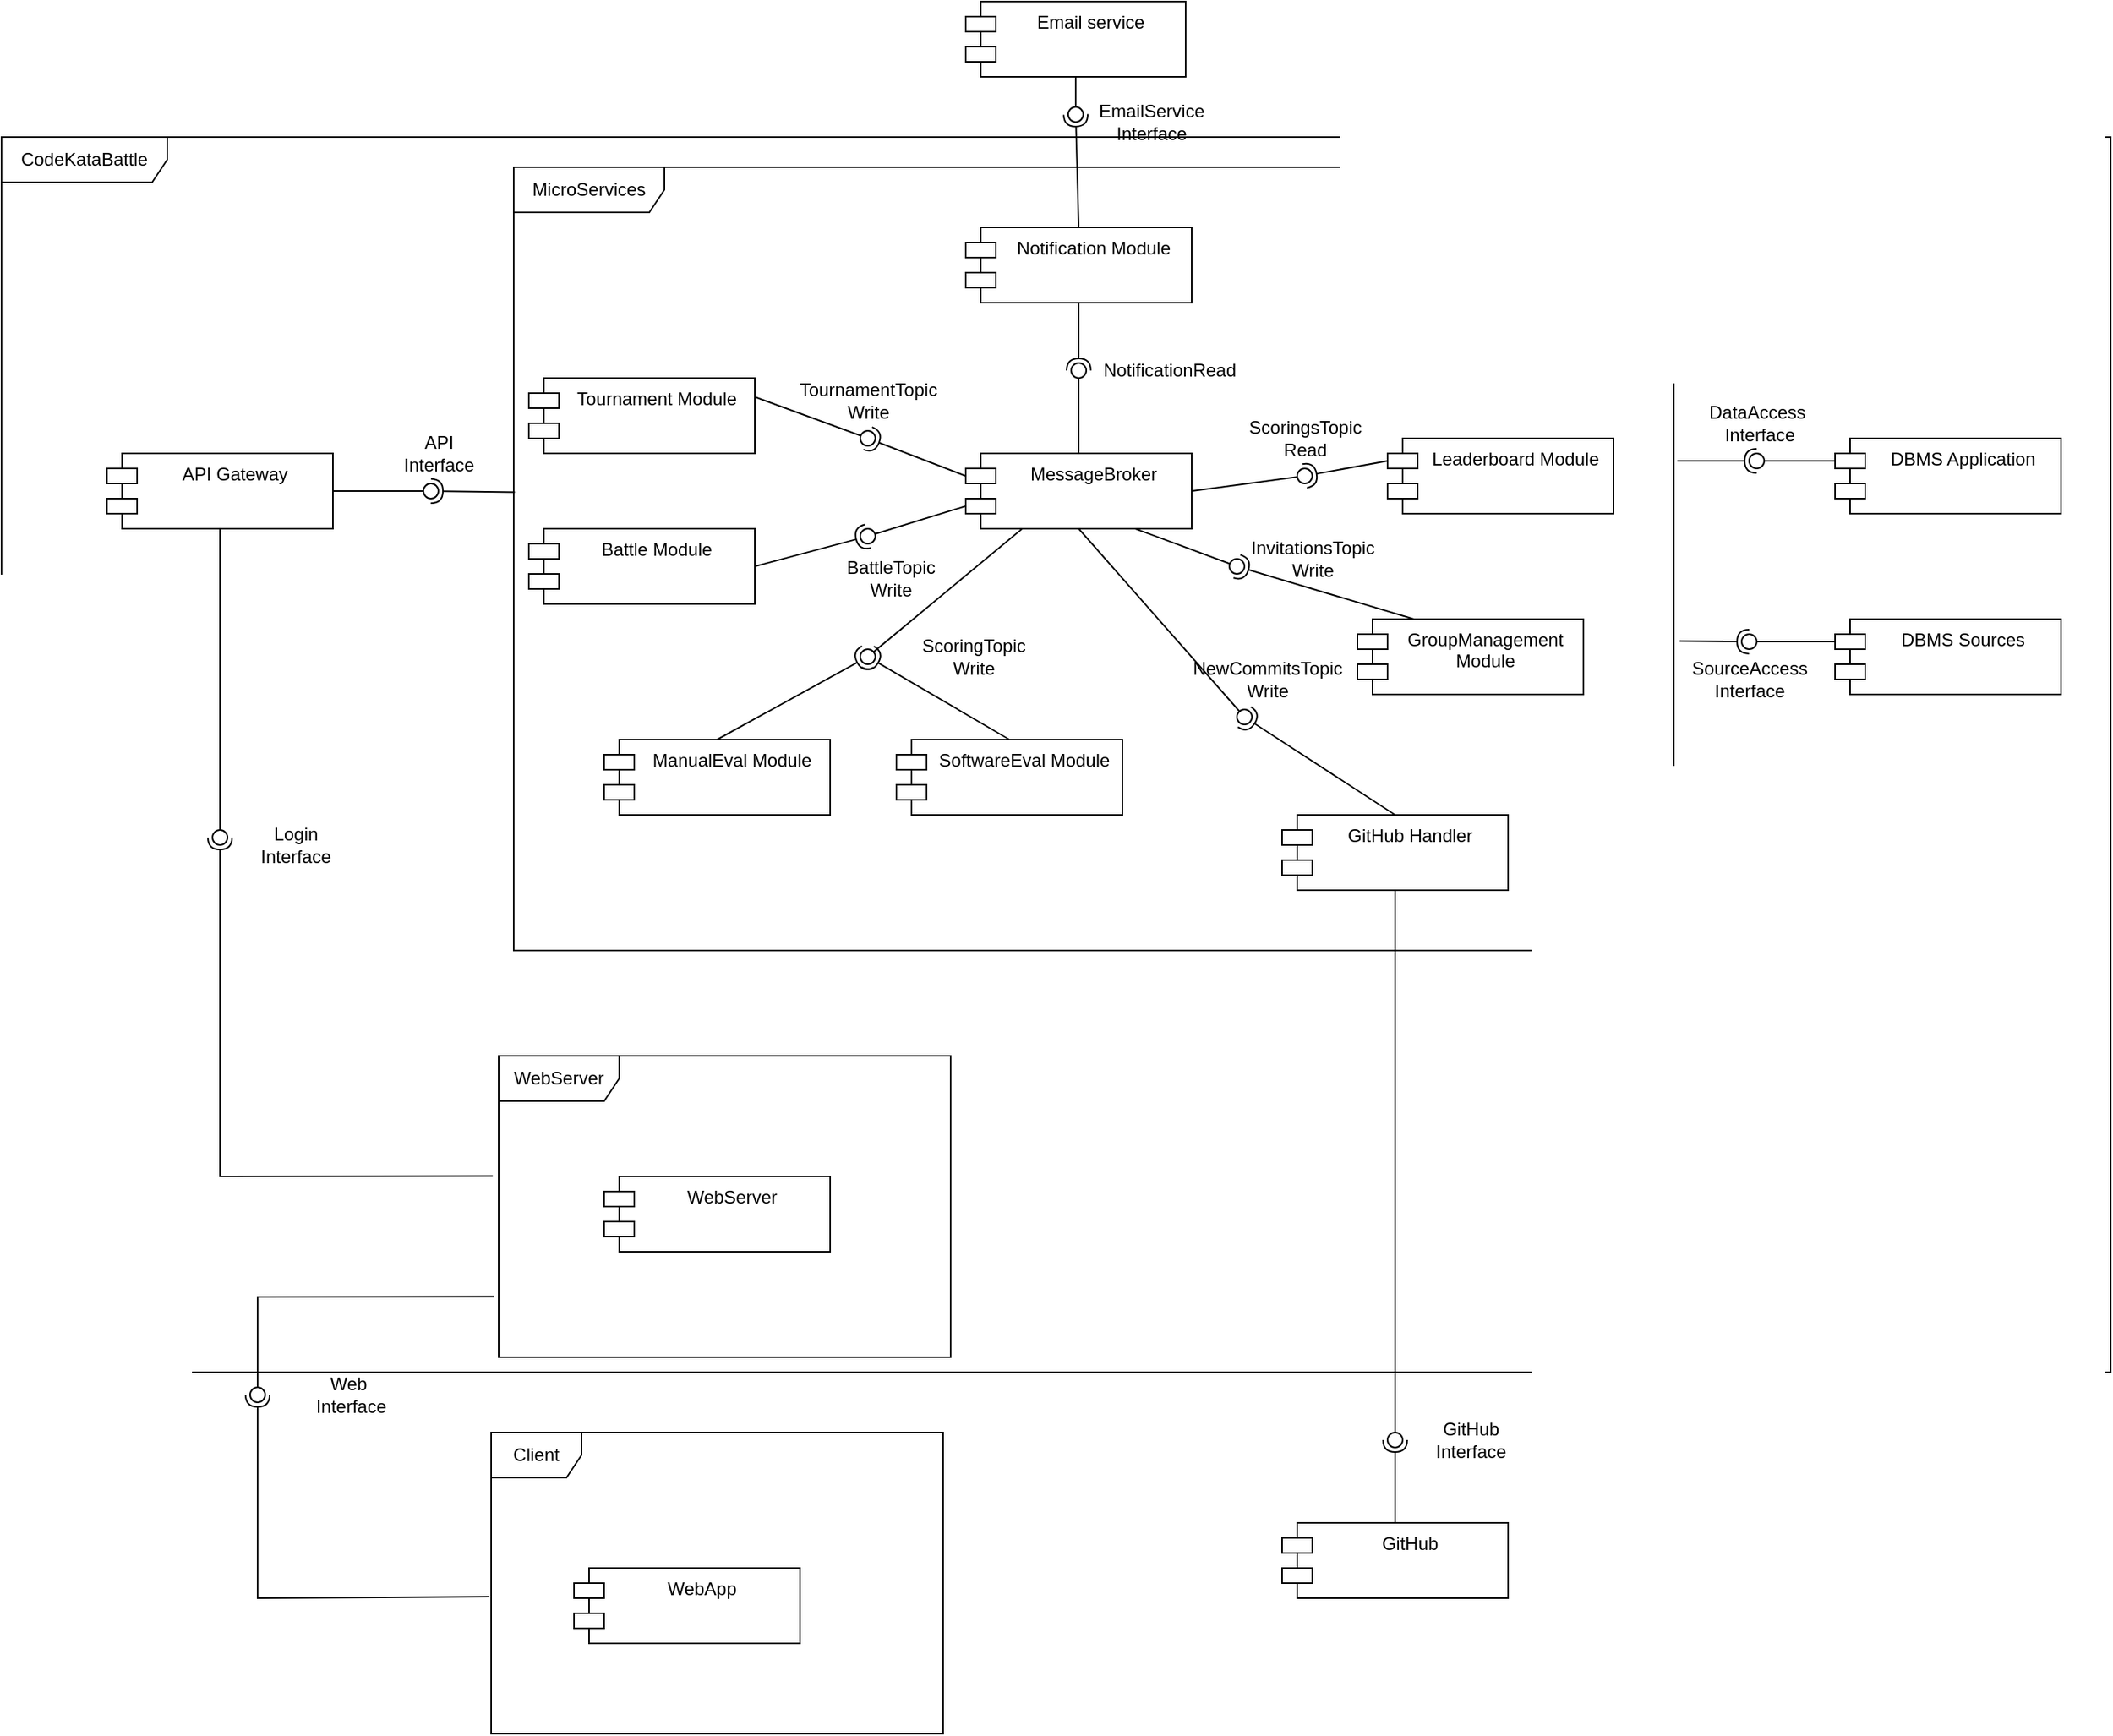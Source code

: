 <mxfile>
    <diagram name="Pagina-1" id="qzB83dGnzqiJjhfnsxtL">
        <mxGraphModel dx="1913" dy="1843" grid="1" gridSize="10" guides="1" tooltips="1" connect="1" arrows="1" fold="1" page="1" pageScale="1" pageWidth="827" pageHeight="1169" math="0" shadow="0">
            <root>
                <mxCell id="0"/>
                <mxCell id="1" parent="0"/>
                <mxCell id="h46Rm4Iv9E7iwNrBsxgi-87" value="CodeKataBattle" style="shape=umlFrame;whiteSpace=wrap;html=1;pointerEvents=0;width=110;height=30;" parent="1" vertex="1">
                    <mxGeometry x="-330" y="-10" width="1400" height="820" as="geometry"/>
                </mxCell>
                <mxCell id="h46Rm4Iv9E7iwNrBsxgi-1" value="Battle Module" style="shape=module;align=left;spacingLeft=20;align=center;verticalAlign=top;whiteSpace=wrap;html=1;" parent="1" vertex="1">
                    <mxGeometry x="20" y="250" width="150" height="50" as="geometry"/>
                </mxCell>
                <mxCell id="h46Rm4Iv9E7iwNrBsxgi-2" value="Notification Module" style="shape=module;align=left;spacingLeft=20;align=center;verticalAlign=top;whiteSpace=wrap;html=1;" parent="1" vertex="1">
                    <mxGeometry x="310" y="50" width="150" height="50" as="geometry"/>
                </mxCell>
                <mxCell id="h46Rm4Iv9E7iwNrBsxgi-3" value="GitHub Handler" style="shape=module;align=left;spacingLeft=20;align=center;verticalAlign=top;whiteSpace=wrap;html=1;" parent="1" vertex="1">
                    <mxGeometry x="520" y="440" width="150" height="50" as="geometry"/>
                </mxCell>
                <mxCell id="h46Rm4Iv9E7iwNrBsxgi-4" value="Tournament Module" style="shape=module;align=left;spacingLeft=20;align=center;verticalAlign=top;whiteSpace=wrap;html=1;" parent="1" vertex="1">
                    <mxGeometry x="20" y="150" width="150" height="50" as="geometry"/>
                </mxCell>
                <mxCell id="h46Rm4Iv9E7iwNrBsxgi-5" value="MessageBroker" style="shape=module;align=left;spacingLeft=20;align=center;verticalAlign=top;whiteSpace=wrap;html=1;" parent="1" vertex="1">
                    <mxGeometry x="310" y="200" width="150" height="50" as="geometry"/>
                </mxCell>
                <mxCell id="h46Rm4Iv9E7iwNrBsxgi-6" value="ManualEval Module" style="shape=module;align=left;spacingLeft=20;align=center;verticalAlign=top;whiteSpace=wrap;html=1;" parent="1" vertex="1">
                    <mxGeometry x="70" y="390" width="150" height="50" as="geometry"/>
                </mxCell>
                <mxCell id="h46Rm4Iv9E7iwNrBsxgi-7" value="SoftwareEval Module" style="shape=module;align=left;spacingLeft=20;align=center;verticalAlign=top;whiteSpace=wrap;html=1;" parent="1" vertex="1">
                    <mxGeometry x="264" y="390" width="150" height="50" as="geometry"/>
                </mxCell>
                <mxCell id="h46Rm4Iv9E7iwNrBsxgi-8" value="Leaderboard Module" style="shape=module;align=left;spacingLeft=20;align=center;verticalAlign=top;whiteSpace=wrap;html=1;" parent="1" vertex="1">
                    <mxGeometry x="590" y="190" width="150" height="50" as="geometry"/>
                </mxCell>
                <mxCell id="h46Rm4Iv9E7iwNrBsxgi-9" value="GroupManagement Module" style="shape=module;align=left;spacingLeft=20;align=center;verticalAlign=top;whiteSpace=wrap;html=1;" parent="1" vertex="1">
                    <mxGeometry x="570" y="310" width="150" height="50" as="geometry"/>
                </mxCell>
                <mxCell id="h46Rm4Iv9E7iwNrBsxgi-10" value="" style="rounded=0;orthogonalLoop=1;jettySize=auto;html=1;endArrow=halfCircle;endFill=0;endSize=6;strokeWidth=1;sketch=0;exitX=0.5;exitY=1;exitDx=0;exitDy=0;" parent="1" source="h46Rm4Iv9E7iwNrBsxgi-2" target="h46Rm4Iv9E7iwNrBsxgi-12" edge="1">
                    <mxGeometry relative="1" as="geometry">
                        <mxPoint x="430" y="195" as="sourcePoint"/>
                    </mxGeometry>
                </mxCell>
                <mxCell id="h46Rm4Iv9E7iwNrBsxgi-11" value="" style="rounded=0;orthogonalLoop=1;jettySize=auto;html=1;endArrow=oval;endFill=0;sketch=0;sourcePerimeterSpacing=0;targetPerimeterSpacing=0;endSize=10;exitX=0.5;exitY=0;exitDx=0;exitDy=0;" parent="1" source="h46Rm4Iv9E7iwNrBsxgi-5" target="h46Rm4Iv9E7iwNrBsxgi-12" edge="1">
                    <mxGeometry relative="1" as="geometry">
                        <mxPoint x="390" y="195" as="sourcePoint"/>
                    </mxGeometry>
                </mxCell>
                <mxCell id="h46Rm4Iv9E7iwNrBsxgi-12" value="" style="ellipse;whiteSpace=wrap;html=1;align=center;aspect=fixed;fillColor=none;strokeColor=none;resizable=0;perimeter=centerPerimeter;rotatable=0;allowArrows=0;points=[];outlineConnect=1;" parent="1" vertex="1">
                    <mxGeometry x="380" y="140" width="10" height="10" as="geometry"/>
                </mxCell>
                <mxCell id="h46Rm4Iv9E7iwNrBsxgi-13" value="" style="rounded=0;orthogonalLoop=1;jettySize=auto;html=1;endArrow=halfCircle;endFill=0;endSize=6;strokeWidth=1;sketch=0;exitX=0;exitY=0;exitDx=0;exitDy=15;exitPerimeter=0;" parent="1" source="h46Rm4Iv9E7iwNrBsxgi-8" target="h46Rm4Iv9E7iwNrBsxgi-15" edge="1">
                    <mxGeometry relative="1" as="geometry">
                        <mxPoint x="430" y="325" as="sourcePoint"/>
                    </mxGeometry>
                </mxCell>
                <mxCell id="h46Rm4Iv9E7iwNrBsxgi-14" value="" style="rounded=0;orthogonalLoop=1;jettySize=auto;html=1;endArrow=oval;endFill=0;sketch=0;sourcePerimeterSpacing=0;targetPerimeterSpacing=0;endSize=10;exitX=1;exitY=0.5;exitDx=0;exitDy=0;" parent="1" source="h46Rm4Iv9E7iwNrBsxgi-5" target="h46Rm4Iv9E7iwNrBsxgi-15" edge="1">
                    <mxGeometry relative="1" as="geometry">
                        <mxPoint x="390" y="325" as="sourcePoint"/>
                    </mxGeometry>
                </mxCell>
                <mxCell id="h46Rm4Iv9E7iwNrBsxgi-15" value="" style="ellipse;whiteSpace=wrap;html=1;align=center;aspect=fixed;fillColor=none;strokeColor=none;resizable=0;perimeter=centerPerimeter;rotatable=0;allowArrows=0;points=[];outlineConnect=1;" parent="1" vertex="1">
                    <mxGeometry x="530" y="210" width="10" height="10" as="geometry"/>
                </mxCell>
                <mxCell id="h46Rm4Iv9E7iwNrBsxgi-16" value="ScoringsTopic&lt;br&gt;Read" style="text;html=1;align=center;verticalAlign=middle;resizable=0;points=[];autosize=1;strokeColor=none;fillColor=none;" parent="1" vertex="1">
                    <mxGeometry x="485" y="170" width="100" height="40" as="geometry"/>
                </mxCell>
                <mxCell id="h46Rm4Iv9E7iwNrBsxgi-17" value="NotificationRead" style="text;html=1;align=center;verticalAlign=middle;resizable=0;points=[];autosize=1;strokeColor=none;fillColor=none;" parent="1" vertex="1">
                    <mxGeometry x="390" y="130" width="110" height="30" as="geometry"/>
                </mxCell>
                <mxCell id="h46Rm4Iv9E7iwNrBsxgi-18" value="" style="rounded=0;orthogonalLoop=1;jettySize=auto;html=1;endArrow=halfCircle;endFill=0;endSize=6;strokeWidth=1;sketch=0;exitX=0;exitY=0;exitDx=0;exitDy=15;exitPerimeter=0;" parent="1" source="h46Rm4Iv9E7iwNrBsxgi-5" target="h46Rm4Iv9E7iwNrBsxgi-20" edge="1">
                    <mxGeometry relative="1" as="geometry">
                        <mxPoint x="430" y="325" as="sourcePoint"/>
                    </mxGeometry>
                </mxCell>
                <mxCell id="h46Rm4Iv9E7iwNrBsxgi-19" value="" style="rounded=0;orthogonalLoop=1;jettySize=auto;html=1;endArrow=oval;endFill=0;sketch=0;sourcePerimeterSpacing=0;targetPerimeterSpacing=0;endSize=10;exitX=1;exitY=0.25;exitDx=0;exitDy=0;" parent="1" source="h46Rm4Iv9E7iwNrBsxgi-4" target="h46Rm4Iv9E7iwNrBsxgi-20" edge="1">
                    <mxGeometry relative="1" as="geometry">
                        <mxPoint x="390" y="325" as="sourcePoint"/>
                    </mxGeometry>
                </mxCell>
                <mxCell id="h46Rm4Iv9E7iwNrBsxgi-20" value="" style="ellipse;whiteSpace=wrap;html=1;align=center;aspect=fixed;fillColor=none;strokeColor=none;resizable=0;perimeter=centerPerimeter;rotatable=0;allowArrows=0;points=[];outlineConnect=1;" parent="1" vertex="1">
                    <mxGeometry x="240" y="185" width="10" height="10" as="geometry"/>
                </mxCell>
                <mxCell id="h46Rm4Iv9E7iwNrBsxgi-21" value="TournamentTopic&lt;br&gt;Write" style="text;html=1;align=center;verticalAlign=middle;resizable=0;points=[];autosize=1;strokeColor=none;fillColor=none;" parent="1" vertex="1">
                    <mxGeometry x="190" y="145" width="110" height="40" as="geometry"/>
                </mxCell>
                <mxCell id="h46Rm4Iv9E7iwNrBsxgi-22" value="" style="rounded=0;orthogonalLoop=1;jettySize=auto;html=1;endArrow=halfCircle;endFill=0;endSize=6;strokeWidth=1;sketch=0;exitX=1;exitY=0.5;exitDx=0;exitDy=0;" parent="1" source="h46Rm4Iv9E7iwNrBsxgi-1" target="h46Rm4Iv9E7iwNrBsxgi-24" edge="1">
                    <mxGeometry relative="1" as="geometry">
                        <mxPoint x="430" y="325" as="sourcePoint"/>
                    </mxGeometry>
                </mxCell>
                <mxCell id="h46Rm4Iv9E7iwNrBsxgi-23" value="" style="rounded=0;orthogonalLoop=1;jettySize=auto;html=1;endArrow=oval;endFill=0;sketch=0;sourcePerimeterSpacing=0;targetPerimeterSpacing=0;endSize=10;exitX=0;exitY=0;exitDx=0;exitDy=35;exitPerimeter=0;" parent="1" source="h46Rm4Iv9E7iwNrBsxgi-5" target="h46Rm4Iv9E7iwNrBsxgi-24" edge="1">
                    <mxGeometry relative="1" as="geometry">
                        <mxPoint x="390" y="325" as="sourcePoint"/>
                    </mxGeometry>
                </mxCell>
                <mxCell id="h46Rm4Iv9E7iwNrBsxgi-24" value="" style="ellipse;whiteSpace=wrap;html=1;align=center;aspect=fixed;fillColor=none;strokeColor=none;resizable=0;perimeter=centerPerimeter;rotatable=0;allowArrows=0;points=[];outlineConnect=1;" parent="1" vertex="1">
                    <mxGeometry x="240" y="250" width="10" height="10" as="geometry"/>
                </mxCell>
                <mxCell id="h46Rm4Iv9E7iwNrBsxgi-25" value="BattleTopic&lt;br&gt;Write" style="text;html=1;align=center;verticalAlign=middle;resizable=0;points=[];autosize=1;strokeColor=none;fillColor=none;" parent="1" vertex="1">
                    <mxGeometry x="220" y="263" width="80" height="40" as="geometry"/>
                </mxCell>
                <mxCell id="h46Rm4Iv9E7iwNrBsxgi-26" value="" style="rounded=0;orthogonalLoop=1;jettySize=auto;html=1;endArrow=halfCircle;endFill=0;endSize=6;strokeWidth=1;sketch=0;exitX=0.5;exitY=0;exitDx=0;exitDy=0;" parent="1" source="h46Rm4Iv9E7iwNrBsxgi-6" target="h46Rm4Iv9E7iwNrBsxgi-28" edge="1">
                    <mxGeometry relative="1" as="geometry">
                        <mxPoint x="430" y="325" as="sourcePoint"/>
                    </mxGeometry>
                </mxCell>
                <mxCell id="h46Rm4Iv9E7iwNrBsxgi-27" value="" style="rounded=0;orthogonalLoop=1;jettySize=auto;html=1;endArrow=oval;endFill=0;sketch=0;sourcePerimeterSpacing=0;targetPerimeterSpacing=0;endSize=10;exitX=0.25;exitY=1;exitDx=0;exitDy=0;" parent="1" source="h46Rm4Iv9E7iwNrBsxgi-5" target="h46Rm4Iv9E7iwNrBsxgi-28" edge="1">
                    <mxGeometry relative="1" as="geometry">
                        <mxPoint x="390" y="325" as="sourcePoint"/>
                    </mxGeometry>
                </mxCell>
                <mxCell id="h46Rm4Iv9E7iwNrBsxgi-28" value="" style="ellipse;whiteSpace=wrap;html=1;align=center;aspect=fixed;fillColor=none;strokeColor=none;resizable=0;perimeter=centerPerimeter;rotatable=0;allowArrows=0;points=[];outlineConnect=1;" parent="1" vertex="1">
                    <mxGeometry x="240" y="330" width="10" height="10" as="geometry"/>
                </mxCell>
                <mxCell id="h46Rm4Iv9E7iwNrBsxgi-30" value="" style="rounded=0;orthogonalLoop=1;jettySize=auto;html=1;endArrow=halfCircle;endFill=0;endSize=6;strokeWidth=1;sketch=0;fontSize=12;curved=1;exitX=0.5;exitY=0;exitDx=0;exitDy=0;" parent="1" source="h46Rm4Iv9E7iwNrBsxgi-7" target="h46Rm4Iv9E7iwNrBsxgi-31" edge="1">
                    <mxGeometry relative="1" as="geometry">
                        <mxPoint x="425" y="325" as="sourcePoint"/>
                    </mxGeometry>
                </mxCell>
                <mxCell id="h46Rm4Iv9E7iwNrBsxgi-31" value="" style="ellipse;whiteSpace=wrap;html=1;align=center;aspect=fixed;fillColor=none;strokeColor=none;resizable=0;perimeter=centerPerimeter;rotatable=0;allowArrows=0;points=[];outlineConnect=1;" parent="1" vertex="1">
                    <mxGeometry x="240" y="330" width="10" height="10" as="geometry"/>
                </mxCell>
                <mxCell id="h46Rm4Iv9E7iwNrBsxgi-32" value="ScoringTopic&lt;br&gt;Write" style="text;html=1;align=center;verticalAlign=middle;resizable=0;points=[];autosize=1;strokeColor=none;fillColor=none;" parent="1" vertex="1">
                    <mxGeometry x="270" y="315" width="90" height="40" as="geometry"/>
                </mxCell>
                <mxCell id="h46Rm4Iv9E7iwNrBsxgi-34" value="" style="rounded=0;orthogonalLoop=1;jettySize=auto;html=1;endArrow=halfCircle;endFill=0;endSize=6;strokeWidth=1;sketch=0;exitX=0.25;exitY=0;exitDx=0;exitDy=0;" parent="1" source="h46Rm4Iv9E7iwNrBsxgi-9" target="h46Rm4Iv9E7iwNrBsxgi-36" edge="1">
                    <mxGeometry relative="1" as="geometry">
                        <mxPoint x="430" y="352" as="sourcePoint"/>
                    </mxGeometry>
                </mxCell>
                <mxCell id="h46Rm4Iv9E7iwNrBsxgi-35" value="" style="rounded=0;orthogonalLoop=1;jettySize=auto;html=1;endArrow=oval;endFill=0;sketch=0;sourcePerimeterSpacing=0;targetPerimeterSpacing=0;endSize=10;exitX=0.75;exitY=1;exitDx=0;exitDy=0;" parent="1" source="h46Rm4Iv9E7iwNrBsxgi-5" target="h46Rm4Iv9E7iwNrBsxgi-36" edge="1">
                    <mxGeometry relative="1" as="geometry">
                        <mxPoint x="390" y="352" as="sourcePoint"/>
                    </mxGeometry>
                </mxCell>
                <mxCell id="h46Rm4Iv9E7iwNrBsxgi-36" value="" style="ellipse;whiteSpace=wrap;html=1;align=center;aspect=fixed;fillColor=none;strokeColor=none;resizable=0;perimeter=centerPerimeter;rotatable=0;allowArrows=0;points=[];outlineConnect=1;" parent="1" vertex="1">
                    <mxGeometry x="485" y="270" width="10" height="10" as="geometry"/>
                </mxCell>
                <mxCell id="h46Rm4Iv9E7iwNrBsxgi-37" value="InvitationsTopic&lt;br&gt;Write" style="text;html=1;align=center;verticalAlign=middle;resizable=0;points=[];autosize=1;strokeColor=none;fillColor=none;" parent="1" vertex="1">
                    <mxGeometry x="485" y="250" width="110" height="40" as="geometry"/>
                </mxCell>
                <mxCell id="h46Rm4Iv9E7iwNrBsxgi-39" value="" style="rounded=0;orthogonalLoop=1;jettySize=auto;html=1;endArrow=halfCircle;endFill=0;endSize=6;strokeWidth=1;sketch=0;exitX=0.5;exitY=0;exitDx=0;exitDy=0;" parent="1" source="h46Rm4Iv9E7iwNrBsxgi-3" target="h46Rm4Iv9E7iwNrBsxgi-41" edge="1">
                    <mxGeometry relative="1" as="geometry">
                        <mxPoint x="430" y="325" as="sourcePoint"/>
                    </mxGeometry>
                </mxCell>
                <mxCell id="h46Rm4Iv9E7iwNrBsxgi-40" value="" style="rounded=0;orthogonalLoop=1;jettySize=auto;html=1;endArrow=oval;endFill=0;sketch=0;sourcePerimeterSpacing=0;targetPerimeterSpacing=0;endSize=10;exitX=0.5;exitY=1;exitDx=0;exitDy=0;" parent="1" source="h46Rm4Iv9E7iwNrBsxgi-5" target="h46Rm4Iv9E7iwNrBsxgi-41" edge="1">
                    <mxGeometry relative="1" as="geometry">
                        <mxPoint x="390" y="325" as="sourcePoint"/>
                    </mxGeometry>
                </mxCell>
                <mxCell id="h46Rm4Iv9E7iwNrBsxgi-41" value="" style="ellipse;whiteSpace=wrap;html=1;align=center;aspect=fixed;fillColor=none;strokeColor=none;resizable=0;perimeter=centerPerimeter;rotatable=0;allowArrows=0;points=[];outlineConnect=1;" parent="1" vertex="1">
                    <mxGeometry x="490" y="370" width="10" height="10" as="geometry"/>
                </mxCell>
                <mxCell id="h46Rm4Iv9E7iwNrBsxgi-42" value="NewCommitsTopic&lt;br&gt;Write" style="text;html=1;align=center;verticalAlign=middle;resizable=0;points=[];autosize=1;strokeColor=none;fillColor=none;" parent="1" vertex="1">
                    <mxGeometry x="450" y="330" width="120" height="40" as="geometry"/>
                </mxCell>
                <mxCell id="h46Rm4Iv9E7iwNrBsxgi-43" value="MicroServices" style="shape=umlFrame;whiteSpace=wrap;html=1;pointerEvents=0;width=100;height=30;" parent="1" vertex="1">
                    <mxGeometry x="10" y="10" width="770" height="520" as="geometry"/>
                </mxCell>
                <mxCell id="h46Rm4Iv9E7iwNrBsxgi-44" value="Email service" style="shape=module;align=left;spacingLeft=20;align=center;verticalAlign=top;whiteSpace=wrap;html=1;" parent="1" vertex="1">
                    <mxGeometry x="310" y="-100" width="146" height="50" as="geometry"/>
                </mxCell>
                <mxCell id="h46Rm4Iv9E7iwNrBsxgi-45" value="" style="rounded=0;orthogonalLoop=1;jettySize=auto;html=1;endArrow=halfCircle;endFill=0;endSize=6;strokeWidth=1;sketch=0;exitX=0.5;exitY=0;exitDx=0;exitDy=0;" parent="1" source="h46Rm4Iv9E7iwNrBsxgi-2" target="h46Rm4Iv9E7iwNrBsxgi-47" edge="1">
                    <mxGeometry relative="1" as="geometry">
                        <mxPoint x="410" y="-25" as="sourcePoint"/>
                    </mxGeometry>
                </mxCell>
                <mxCell id="h46Rm4Iv9E7iwNrBsxgi-46" value="" style="rounded=0;orthogonalLoop=1;jettySize=auto;html=1;endArrow=oval;endFill=0;sketch=0;sourcePerimeterSpacing=0;targetPerimeterSpacing=0;endSize=10;exitX=0.5;exitY=1;exitDx=0;exitDy=0;" parent="1" source="h46Rm4Iv9E7iwNrBsxgi-44" target="h46Rm4Iv9E7iwNrBsxgi-47" edge="1">
                    <mxGeometry relative="1" as="geometry">
                        <mxPoint x="370" y="-25" as="sourcePoint"/>
                    </mxGeometry>
                </mxCell>
                <mxCell id="h46Rm4Iv9E7iwNrBsxgi-47" value="" style="ellipse;whiteSpace=wrap;html=1;align=center;aspect=fixed;fillColor=none;strokeColor=none;resizable=0;perimeter=centerPerimeter;rotatable=0;allowArrows=0;points=[];outlineConnect=1;" parent="1" vertex="1">
                    <mxGeometry x="378" y="-30" width="10" height="10" as="geometry"/>
                </mxCell>
                <mxCell id="h46Rm4Iv9E7iwNrBsxgi-48" value="EmailService&lt;br&gt;Interface" style="text;html=1;align=center;verticalAlign=middle;resizable=0;points=[];autosize=1;strokeColor=none;fillColor=none;" parent="1" vertex="1">
                    <mxGeometry x="388" y="-40" width="90" height="40" as="geometry"/>
                </mxCell>
                <mxCell id="h46Rm4Iv9E7iwNrBsxgi-49" value="API Gateway" style="shape=module;align=left;spacingLeft=20;align=center;verticalAlign=top;whiteSpace=wrap;html=1;" parent="1" vertex="1">
                    <mxGeometry x="-260" y="200" width="150" height="50" as="geometry"/>
                </mxCell>
                <mxCell id="h46Rm4Iv9E7iwNrBsxgi-51" value="GitHub" style="shape=module;align=left;spacingLeft=20;align=center;verticalAlign=top;whiteSpace=wrap;html=1;" parent="1" vertex="1">
                    <mxGeometry x="520" y="910" width="150" height="50" as="geometry"/>
                </mxCell>
                <mxCell id="h46Rm4Iv9E7iwNrBsxgi-52" value="WebApp" style="shape=module;align=left;spacingLeft=20;align=center;verticalAlign=top;whiteSpace=wrap;html=1;" parent="1" vertex="1">
                    <mxGeometry x="50" y="940" width="150" height="50" as="geometry"/>
                </mxCell>
                <mxCell id="h46Rm4Iv9E7iwNrBsxgi-53" value="DBMS Sources" style="shape=module;align=left;spacingLeft=20;align=center;verticalAlign=top;whiteSpace=wrap;html=1;" parent="1" vertex="1">
                    <mxGeometry x="887" y="310" width="150" height="50" as="geometry"/>
                </mxCell>
                <mxCell id="h46Rm4Iv9E7iwNrBsxgi-54" value="DBMS Application" style="shape=module;align=left;spacingLeft=20;align=center;verticalAlign=top;whiteSpace=wrap;html=1;" parent="1" vertex="1">
                    <mxGeometry x="887" y="190" width="150" height="50" as="geometry"/>
                </mxCell>
                <mxCell id="h46Rm4Iv9E7iwNrBsxgi-56" value="" style="group" parent="1" vertex="1" connectable="0">
                    <mxGeometry y="600" width="300" height="200" as="geometry"/>
                </mxCell>
                <mxCell id="h46Rm4Iv9E7iwNrBsxgi-50" value="WebServer" style="shape=module;align=left;spacingLeft=20;align=center;verticalAlign=top;whiteSpace=wrap;html=1;" parent="h46Rm4Iv9E7iwNrBsxgi-56" vertex="1">
                    <mxGeometry x="70" y="80" width="150" height="50" as="geometry"/>
                </mxCell>
                <mxCell id="h46Rm4Iv9E7iwNrBsxgi-55" value="WebServer" style="shape=umlFrame;whiteSpace=wrap;html=1;pointerEvents=0;width=80;height=30;" parent="h46Rm4Iv9E7iwNrBsxgi-56" vertex="1">
                    <mxGeometry width="300" height="200" as="geometry"/>
                </mxCell>
                <mxCell id="h46Rm4Iv9E7iwNrBsxgi-57" value="Client" style="shape=umlFrame;whiteSpace=wrap;html=1;pointerEvents=0;" parent="1" vertex="1">
                    <mxGeometry x="-5" y="850" width="300" height="200" as="geometry"/>
                </mxCell>
                <mxCell id="h46Rm4Iv9E7iwNrBsxgi-58" value="" style="rounded=0;orthogonalLoop=1;jettySize=auto;html=1;endArrow=halfCircle;endFill=0;endSize=6;strokeWidth=1;sketch=0;exitX=-0.004;exitY=0.545;exitDx=0;exitDy=0;exitPerimeter=0;" parent="1" source="h46Rm4Iv9E7iwNrBsxgi-57" target="h46Rm4Iv9E7iwNrBsxgi-60" edge="1">
                    <mxGeometry relative="1" as="geometry">
                        <mxPoint y="685" as="sourcePoint"/>
                        <Array as="points">
                            <mxPoint x="-160" y="960"/>
                        </Array>
                    </mxGeometry>
                </mxCell>
                <mxCell id="h46Rm4Iv9E7iwNrBsxgi-59" value="" style="rounded=0;orthogonalLoop=1;jettySize=auto;html=1;endArrow=oval;endFill=0;sketch=0;sourcePerimeterSpacing=0;targetPerimeterSpacing=0;endSize=10;exitX=-0.01;exitY=0.799;exitDx=0;exitDy=0;exitPerimeter=0;" parent="1" source="h46Rm4Iv9E7iwNrBsxgi-55" target="h46Rm4Iv9E7iwNrBsxgi-60" edge="1">
                    <mxGeometry relative="1" as="geometry">
                        <mxPoint x="-40" y="685" as="sourcePoint"/>
                        <Array as="points">
                            <mxPoint x="-160" y="760"/>
                        </Array>
                    </mxGeometry>
                </mxCell>
                <mxCell id="h46Rm4Iv9E7iwNrBsxgi-60" value="" style="ellipse;whiteSpace=wrap;html=1;align=center;aspect=fixed;fillColor=none;strokeColor=none;resizable=0;perimeter=centerPerimeter;rotatable=0;allowArrows=0;points=[];outlineConnect=1;" parent="1" vertex="1">
                    <mxGeometry x="-165" y="820" width="10" height="10" as="geometry"/>
                </mxCell>
                <mxCell id="h46Rm4Iv9E7iwNrBsxgi-61" value="Web&lt;br&gt;&amp;nbsp;Interface" style="text;html=1;align=center;verticalAlign=middle;resizable=0;points=[];autosize=1;strokeColor=none;fillColor=none;" parent="1" vertex="1">
                    <mxGeometry x="-135" y="805" width="70" height="40" as="geometry"/>
                </mxCell>
                <mxCell id="h46Rm4Iv9E7iwNrBsxgi-62" value="" style="rounded=0;orthogonalLoop=1;jettySize=auto;html=1;endArrow=halfCircle;endFill=0;endSize=6;strokeWidth=1;sketch=0;exitX=-0.013;exitY=0.399;exitDx=0;exitDy=0;exitPerimeter=0;" parent="1" source="h46Rm4Iv9E7iwNrBsxgi-55" target="h46Rm4Iv9E7iwNrBsxgi-64" edge="1">
                    <mxGeometry relative="1" as="geometry">
                        <mxPoint x="-380" y="445" as="sourcePoint"/>
                        <Array as="points">
                            <mxPoint x="-185" y="680"/>
                        </Array>
                    </mxGeometry>
                </mxCell>
                <mxCell id="h46Rm4Iv9E7iwNrBsxgi-63" value="" style="rounded=0;orthogonalLoop=1;jettySize=auto;html=1;endArrow=oval;endFill=0;sketch=0;sourcePerimeterSpacing=0;targetPerimeterSpacing=0;endSize=10;exitX=0.5;exitY=1;exitDx=0;exitDy=0;" parent="1" source="h46Rm4Iv9E7iwNrBsxgi-49" target="h46Rm4Iv9E7iwNrBsxgi-64" edge="1">
                    <mxGeometry relative="1" as="geometry">
                        <mxPoint x="-420" y="445" as="sourcePoint"/>
                    </mxGeometry>
                </mxCell>
                <mxCell id="h46Rm4Iv9E7iwNrBsxgi-64" value="" style="ellipse;whiteSpace=wrap;html=1;align=center;aspect=fixed;fillColor=none;strokeColor=none;resizable=0;perimeter=centerPerimeter;rotatable=0;allowArrows=0;points=[];outlineConnect=1;" parent="1" vertex="1">
                    <mxGeometry x="-190" y="450" width="10" height="10" as="geometry"/>
                </mxCell>
                <mxCell id="h46Rm4Iv9E7iwNrBsxgi-65" value="Login&lt;br&gt;Interface" style="text;html=1;align=center;verticalAlign=middle;resizable=0;points=[];autosize=1;strokeColor=none;fillColor=none;" parent="1" vertex="1">
                    <mxGeometry x="-170" y="440" width="70" height="40" as="geometry"/>
                </mxCell>
                <mxCell id="h46Rm4Iv9E7iwNrBsxgi-66" value="" style="rounded=0;orthogonalLoop=1;jettySize=auto;html=1;endArrow=halfCircle;endFill=0;endSize=6;strokeWidth=1;sketch=0;exitX=0.001;exitY=0.415;exitDx=0;exitDy=0;exitPerimeter=0;" parent="1" source="h46Rm4Iv9E7iwNrBsxgi-43" target="h46Rm4Iv9E7iwNrBsxgi-68" edge="1">
                    <mxGeometry relative="1" as="geometry">
                        <mxPoint x="-410" y="165" as="sourcePoint"/>
                    </mxGeometry>
                </mxCell>
                <mxCell id="h46Rm4Iv9E7iwNrBsxgi-67" value="" style="rounded=0;orthogonalLoop=1;jettySize=auto;html=1;endArrow=oval;endFill=0;sketch=0;sourcePerimeterSpacing=0;targetPerimeterSpacing=0;endSize=10;exitX=1;exitY=0.5;exitDx=0;exitDy=0;" parent="1" source="h46Rm4Iv9E7iwNrBsxgi-49" target="h46Rm4Iv9E7iwNrBsxgi-68" edge="1">
                    <mxGeometry relative="1" as="geometry">
                        <mxPoint x="-450" y="165" as="sourcePoint"/>
                    </mxGeometry>
                </mxCell>
                <mxCell id="h46Rm4Iv9E7iwNrBsxgi-68" value="" style="ellipse;whiteSpace=wrap;html=1;align=center;aspect=fixed;fillColor=none;strokeColor=none;resizable=0;perimeter=centerPerimeter;rotatable=0;allowArrows=0;points=[];outlineConnect=1;" parent="1" vertex="1">
                    <mxGeometry x="-50" y="220" width="10" height="10" as="geometry"/>
                </mxCell>
                <mxCell id="h46Rm4Iv9E7iwNrBsxgi-69" value="API &lt;br&gt;Interface" style="text;html=1;align=center;verticalAlign=middle;resizable=0;points=[];autosize=1;strokeColor=none;fillColor=none;" parent="1" vertex="1">
                    <mxGeometry x="-75" y="180" width="70" height="40" as="geometry"/>
                </mxCell>
                <mxCell id="h46Rm4Iv9E7iwNrBsxgi-70" value="" style="rounded=0;orthogonalLoop=1;jettySize=auto;html=1;endArrow=halfCircle;endFill=0;endSize=6;strokeWidth=1;sketch=0;exitX=0.5;exitY=0;exitDx=0;exitDy=0;" parent="1" source="h46Rm4Iv9E7iwNrBsxgi-51" target="h46Rm4Iv9E7iwNrBsxgi-72" edge="1">
                    <mxGeometry relative="1" as="geometry">
                        <mxPoint x="530" y="475" as="sourcePoint"/>
                    </mxGeometry>
                </mxCell>
                <mxCell id="h46Rm4Iv9E7iwNrBsxgi-71" value="" style="rounded=0;orthogonalLoop=1;jettySize=auto;html=1;endArrow=oval;endFill=0;sketch=0;sourcePerimeterSpacing=0;targetPerimeterSpacing=0;endSize=10;exitX=0.5;exitY=1;exitDx=0;exitDy=0;" parent="1" source="h46Rm4Iv9E7iwNrBsxgi-3" target="h46Rm4Iv9E7iwNrBsxgi-72" edge="1">
                    <mxGeometry relative="1" as="geometry">
                        <mxPoint x="490" y="475" as="sourcePoint"/>
                    </mxGeometry>
                </mxCell>
                <mxCell id="h46Rm4Iv9E7iwNrBsxgi-72" value="" style="ellipse;whiteSpace=wrap;html=1;align=center;aspect=fixed;fillColor=none;strokeColor=none;resizable=0;perimeter=centerPerimeter;rotatable=0;allowArrows=0;points=[];outlineConnect=1;" parent="1" vertex="1">
                    <mxGeometry x="590" y="850" width="10" height="10" as="geometry"/>
                </mxCell>
                <mxCell id="h46Rm4Iv9E7iwNrBsxgi-73" value="GitHub&lt;br&gt;Interface" style="text;html=1;align=center;verticalAlign=middle;resizable=0;points=[];autosize=1;strokeColor=none;fillColor=none;" parent="1" vertex="1">
                    <mxGeometry x="610" y="835" width="70" height="40" as="geometry"/>
                </mxCell>
                <mxCell id="h46Rm4Iv9E7iwNrBsxgi-77" value="" style="rounded=0;orthogonalLoop=1;jettySize=auto;html=1;endArrow=halfCircle;endFill=0;endSize=6;strokeWidth=1;sketch=0;exitX=1.003;exitY=0.375;exitDx=0;exitDy=0;exitPerimeter=0;" parent="1" source="h46Rm4Iv9E7iwNrBsxgi-43" target="h46Rm4Iv9E7iwNrBsxgi-79" edge="1">
                    <mxGeometry relative="1" as="geometry">
                        <mxPoint x="850" y="140" as="sourcePoint"/>
                    </mxGeometry>
                </mxCell>
                <mxCell id="h46Rm4Iv9E7iwNrBsxgi-78" value="" style="rounded=0;orthogonalLoop=1;jettySize=auto;html=1;endArrow=oval;endFill=0;sketch=0;sourcePerimeterSpacing=0;targetPerimeterSpacing=0;endSize=10;exitX=0;exitY=0;exitDx=0;exitDy=15;exitPerimeter=0;" parent="1" source="h46Rm4Iv9E7iwNrBsxgi-54" target="h46Rm4Iv9E7iwNrBsxgi-79" edge="1">
                    <mxGeometry relative="1" as="geometry">
                        <mxPoint x="810" y="140" as="sourcePoint"/>
                    </mxGeometry>
                </mxCell>
                <mxCell id="h46Rm4Iv9E7iwNrBsxgi-79" value="" style="ellipse;whiteSpace=wrap;html=1;align=center;aspect=fixed;fillColor=none;strokeColor=none;resizable=0;perimeter=centerPerimeter;rotatable=0;allowArrows=0;points=[];outlineConnect=1;" parent="1" vertex="1">
                    <mxGeometry x="830" y="200" width="10" height="10" as="geometry"/>
                </mxCell>
                <mxCell id="h46Rm4Iv9E7iwNrBsxgi-80" value="DataAccess&lt;br&gt;&amp;nbsp;Interface" style="text;html=1;align=center;verticalAlign=middle;resizable=0;points=[];autosize=1;strokeColor=none;fillColor=none;" parent="1" vertex="1">
                    <mxGeometry x="790" y="160" width="90" height="40" as="geometry"/>
                </mxCell>
                <mxCell id="h46Rm4Iv9E7iwNrBsxgi-83" value="" style="rounded=0;orthogonalLoop=1;jettySize=auto;html=1;endArrow=halfCircle;endFill=0;endSize=6;strokeWidth=1;sketch=0;exitX=1.005;exitY=0.605;exitDx=0;exitDy=0;exitPerimeter=0;" parent="1" source="h46Rm4Iv9E7iwNrBsxgi-43" target="h46Rm4Iv9E7iwNrBsxgi-85" edge="1">
                    <mxGeometry relative="1" as="geometry">
                        <mxPoint x="850" y="325" as="sourcePoint"/>
                    </mxGeometry>
                </mxCell>
                <mxCell id="h46Rm4Iv9E7iwNrBsxgi-84" value="" style="rounded=0;orthogonalLoop=1;jettySize=auto;html=1;endArrow=oval;endFill=0;sketch=0;sourcePerimeterSpacing=0;targetPerimeterSpacing=0;endSize=10;exitX=0;exitY=0;exitDx=0;exitDy=15;exitPerimeter=0;" parent="1" source="h46Rm4Iv9E7iwNrBsxgi-53" target="h46Rm4Iv9E7iwNrBsxgi-85" edge="1">
                    <mxGeometry relative="1" as="geometry">
                        <mxPoint x="810" y="325" as="sourcePoint"/>
                    </mxGeometry>
                </mxCell>
                <mxCell id="h46Rm4Iv9E7iwNrBsxgi-85" value="" style="ellipse;whiteSpace=wrap;html=1;align=center;aspect=fixed;fillColor=none;strokeColor=none;resizable=0;perimeter=centerPerimeter;rotatable=0;allowArrows=0;points=[];outlineConnect=1;" parent="1" vertex="1">
                    <mxGeometry x="825" y="320" width="10" height="10" as="geometry"/>
                </mxCell>
                <mxCell id="h46Rm4Iv9E7iwNrBsxgi-86" value="SourceAccess&lt;br&gt;Interface" style="text;html=1;align=center;verticalAlign=middle;resizable=0;points=[];autosize=1;strokeColor=none;fillColor=none;" parent="1" vertex="1">
                    <mxGeometry x="780" y="330" width="100" height="40" as="geometry"/>
                </mxCell>
            </root>
        </mxGraphModel>
    </diagram>
</mxfile>